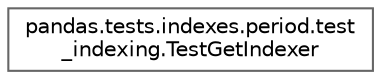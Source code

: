 digraph "Graphical Class Hierarchy"
{
 // LATEX_PDF_SIZE
  bgcolor="transparent";
  edge [fontname=Helvetica,fontsize=10,labelfontname=Helvetica,labelfontsize=10];
  node [fontname=Helvetica,fontsize=10,shape=box,height=0.2,width=0.4];
  rankdir="LR";
  Node0 [id="Node000000",label="pandas.tests.indexes.period.test\l_indexing.TestGetIndexer",height=0.2,width=0.4,color="grey40", fillcolor="white", style="filled",URL="$d8/de0/classpandas_1_1tests_1_1indexes_1_1period_1_1test__indexing_1_1TestGetIndexer.html",tooltip=" "];
}
